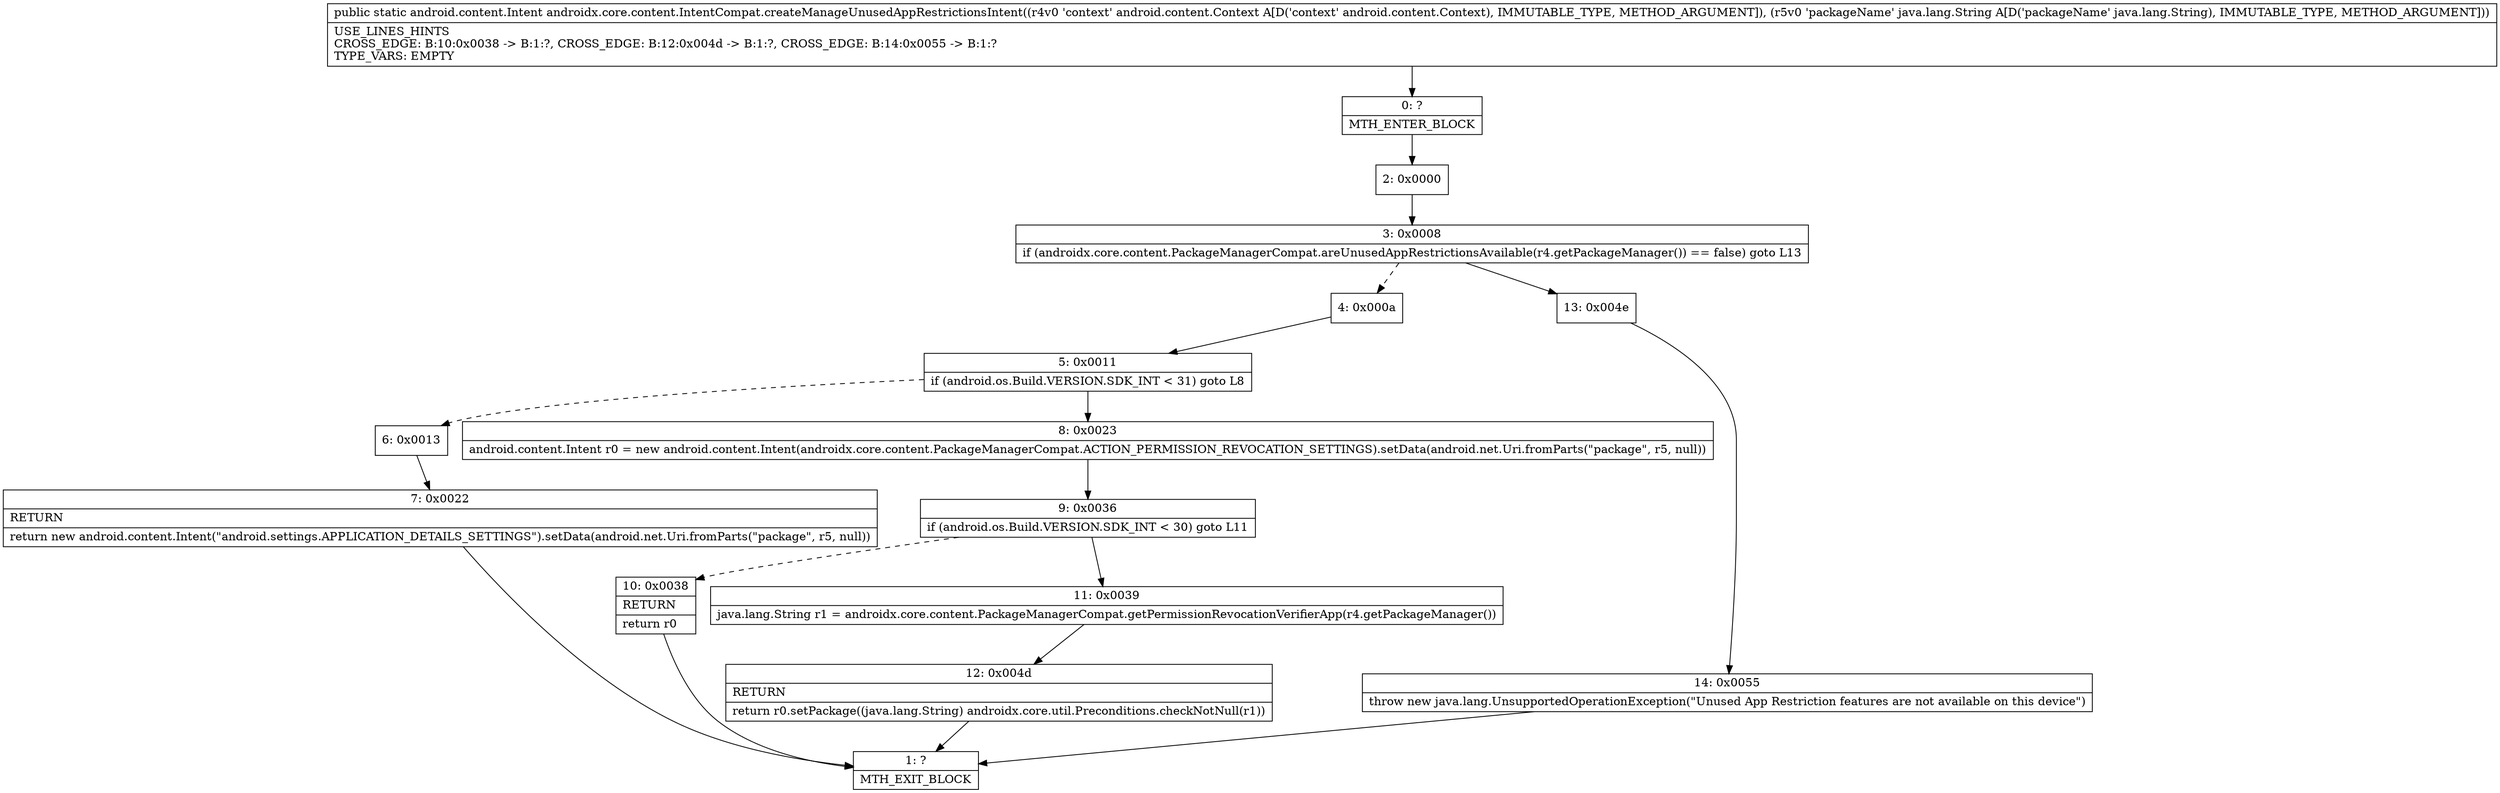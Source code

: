 digraph "CFG forandroidx.core.content.IntentCompat.createManageUnusedAppRestrictionsIntent(Landroid\/content\/Context;Ljava\/lang\/String;)Landroid\/content\/Intent;" {
Node_0 [shape=record,label="{0\:\ ?|MTH_ENTER_BLOCK\l}"];
Node_2 [shape=record,label="{2\:\ 0x0000}"];
Node_3 [shape=record,label="{3\:\ 0x0008|if (androidx.core.content.PackageManagerCompat.areUnusedAppRestrictionsAvailable(r4.getPackageManager()) == false) goto L13\l}"];
Node_4 [shape=record,label="{4\:\ 0x000a}"];
Node_5 [shape=record,label="{5\:\ 0x0011|if (android.os.Build.VERSION.SDK_INT \< 31) goto L8\l}"];
Node_6 [shape=record,label="{6\:\ 0x0013}"];
Node_7 [shape=record,label="{7\:\ 0x0022|RETURN\l|return new android.content.Intent(\"android.settings.APPLICATION_DETAILS_SETTINGS\").setData(android.net.Uri.fromParts(\"package\", r5, null))\l}"];
Node_1 [shape=record,label="{1\:\ ?|MTH_EXIT_BLOCK\l}"];
Node_8 [shape=record,label="{8\:\ 0x0023|android.content.Intent r0 = new android.content.Intent(androidx.core.content.PackageManagerCompat.ACTION_PERMISSION_REVOCATION_SETTINGS).setData(android.net.Uri.fromParts(\"package\", r5, null))\l}"];
Node_9 [shape=record,label="{9\:\ 0x0036|if (android.os.Build.VERSION.SDK_INT \< 30) goto L11\l}"];
Node_10 [shape=record,label="{10\:\ 0x0038|RETURN\l|return r0\l}"];
Node_11 [shape=record,label="{11\:\ 0x0039|java.lang.String r1 = androidx.core.content.PackageManagerCompat.getPermissionRevocationVerifierApp(r4.getPackageManager())\l}"];
Node_12 [shape=record,label="{12\:\ 0x004d|RETURN\l|return r0.setPackage((java.lang.String) androidx.core.util.Preconditions.checkNotNull(r1))\l}"];
Node_13 [shape=record,label="{13\:\ 0x004e}"];
Node_14 [shape=record,label="{14\:\ 0x0055|throw new java.lang.UnsupportedOperationException(\"Unused App Restriction features are not available on this device\")\l}"];
MethodNode[shape=record,label="{public static android.content.Intent androidx.core.content.IntentCompat.createManageUnusedAppRestrictionsIntent((r4v0 'context' android.content.Context A[D('context' android.content.Context), IMMUTABLE_TYPE, METHOD_ARGUMENT]), (r5v0 'packageName' java.lang.String A[D('packageName' java.lang.String), IMMUTABLE_TYPE, METHOD_ARGUMENT]))  | USE_LINES_HINTS\lCROSS_EDGE: B:10:0x0038 \-\> B:1:?, CROSS_EDGE: B:12:0x004d \-\> B:1:?, CROSS_EDGE: B:14:0x0055 \-\> B:1:?\lTYPE_VARS: EMPTY\l}"];
MethodNode -> Node_0;Node_0 -> Node_2;
Node_2 -> Node_3;
Node_3 -> Node_4[style=dashed];
Node_3 -> Node_13;
Node_4 -> Node_5;
Node_5 -> Node_6[style=dashed];
Node_5 -> Node_8;
Node_6 -> Node_7;
Node_7 -> Node_1;
Node_8 -> Node_9;
Node_9 -> Node_10[style=dashed];
Node_9 -> Node_11;
Node_10 -> Node_1;
Node_11 -> Node_12;
Node_12 -> Node_1;
Node_13 -> Node_14;
Node_14 -> Node_1;
}

